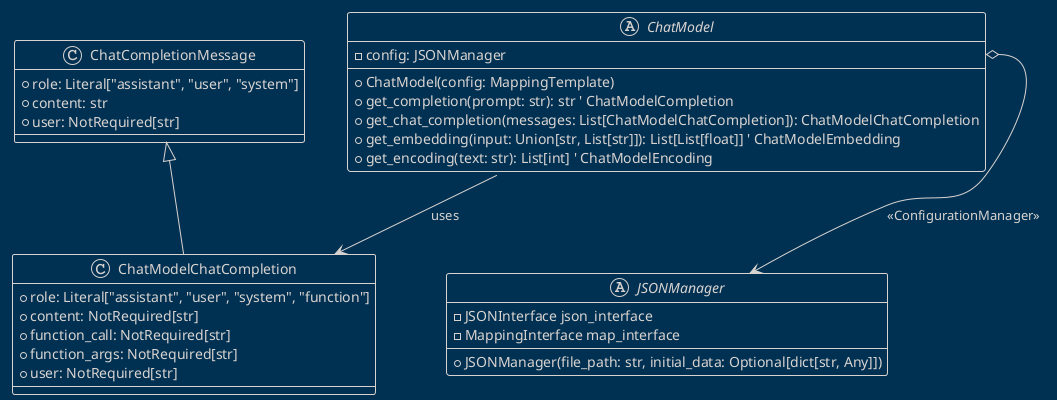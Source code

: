@startuml ChatModel
!theme blueprint

' docs/diagrams/plantuml/chat_model.puml

abstract class JSONManager {
    - JSONInterface json_interface
    - MappingInterface map_interface
    + JSONManager(file_path: str, initial_data: Optional[dict[str, Any]])
}

class ChatCompletionMessage {
    + role: Literal["assistant", "user", "system"]
    + content: str
    + user: NotRequired[str]
}

class ChatModelChatCompletion extends ChatCompletionMessage {
    + role: Literal["assistant", "user", "system", "function"]
    + content: NotRequired[str]
    + function_call: NotRequired[str]
    + function_args: NotRequired[str]
    + user: NotRequired[str]
}

abstract class ChatModel {
    - config: JSONManager
    + ChatModel(config: MappingTemplate)
    + get_completion(prompt: str): str ' ChatModelCompletion
    + get_chat_completion(messages: List[ChatModelChatCompletion]): ChatModelChatCompletion
    + get_embedding(input: Union[str, List[str]]): List[List[float]] ' ChatModelEmbedding
    + get_encoding(text: str): List[int] ' ChatModelEncoding
}

ChatModel::config o--> JSONManager : <<ConfigurationManager>>
ChatModel --> ChatModelChatCompletion : uses

@enduml